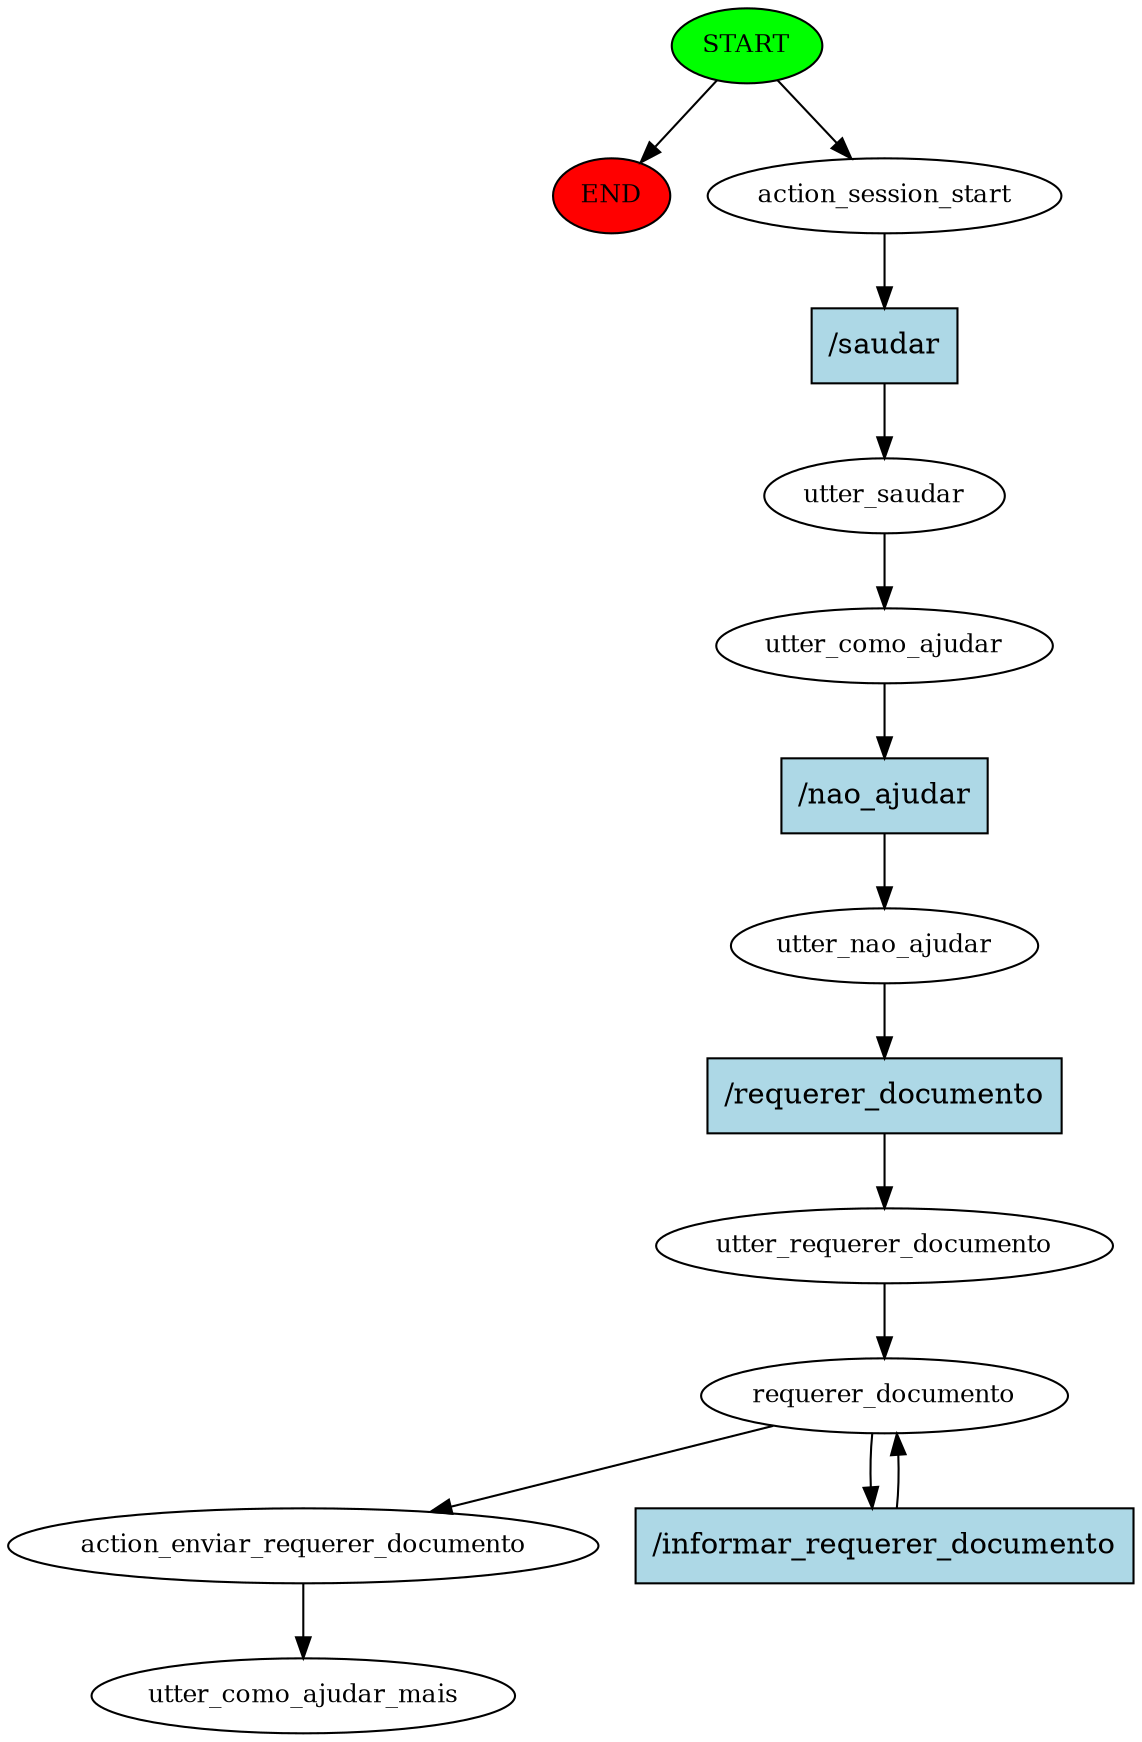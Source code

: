 digraph  {
0 [class="start active", fillcolor=green, fontsize=12, label=START, style=filled];
"-1" [class=end, fillcolor=red, fontsize=12, label=END, style=filled];
1 [class=active, fontsize=12, label=action_session_start];
2 [class=active, fontsize=12, label=utter_saudar];
3 [class=active, fontsize=12, label=utter_como_ajudar];
4 [class=active, fontsize=12, label=utter_nao_ajudar];
5 [class=active, fontsize=12, label=utter_requerer_documento];
6 [class=active, fontsize=12, label=requerer_documento];
8 [class=active, fontsize=12, label=action_enviar_requerer_documento];
9 [class="dashed active", fontsize=12, label=utter_como_ajudar_mais];
10 [class="intent active", fillcolor=lightblue, label="/saudar", shape=rect, style=filled];
11 [class="intent active", fillcolor=lightblue, label="/nao_ajudar", shape=rect, style=filled];
12 [class="intent active", fillcolor=lightblue, label="/requerer_documento", shape=rect, style=filled];
13 [class="intent active", fillcolor=lightblue, label="/informar_requerer_documento", shape=rect, style=filled];
0 -> "-1"  [class="", key=NONE, label=""];
0 -> 1  [class=active, key=NONE, label=""];
1 -> 10  [class=active, key=0];
2 -> 3  [class=active, key=NONE, label=""];
3 -> 11  [class=active, key=0];
4 -> 12  [class=active, key=0];
5 -> 6  [class=active, key=NONE, label=""];
6 -> 8  [class=active, key=NONE, label=""];
6 -> 13  [class=active, key=0];
8 -> 9  [class=active, key=NONE, label=""];
10 -> 2  [class=active, key=0];
11 -> 4  [class=active, key=0];
12 -> 5  [class=active, key=0];
13 -> 6  [class=active, key=0];
}
